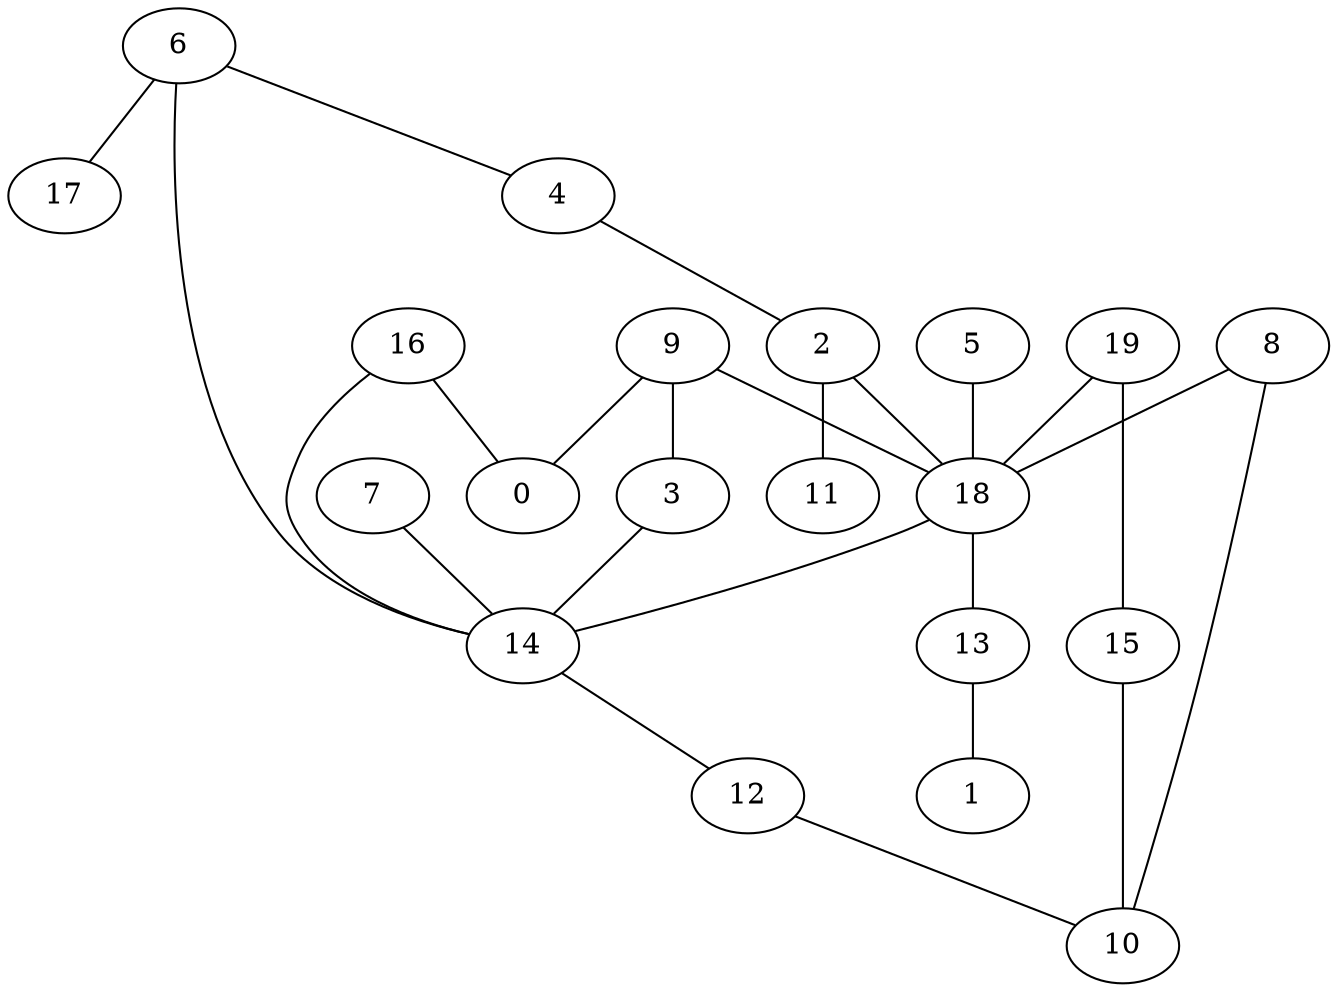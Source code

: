 digraph GG_graph {

subgraph G_graph {
edge [color = black]
"5" -> "18" [dir = none]
"19" -> "18" [dir = none]
"6" -> "17" [dir = none]
"6" -> "4" [dir = none]
"14" -> "12" [dir = none]
"2" -> "11" [dir = none]
"2" -> "18" [dir = none]
"15" -> "10" [dir = none]
"13" -> "1" [dir = none]
"7" -> "14" [dir = none]
"9" -> "0" [dir = none]
"9" -> "3" [dir = none]
"9" -> "18" [dir = none]
"8" -> "10" [dir = none]
"8" -> "18" [dir = none]
"16" -> "14" [dir = none]
"18" -> "13" [dir = none]
"18" -> "14" [dir = none]
"4" -> "2" [dir = none]
"12" -> "10" [dir = none]
"16" -> "0" [dir = none]
"3" -> "14" [dir = none]
"19" -> "15" [dir = none]
"6" -> "14" [dir = none]
}

}
